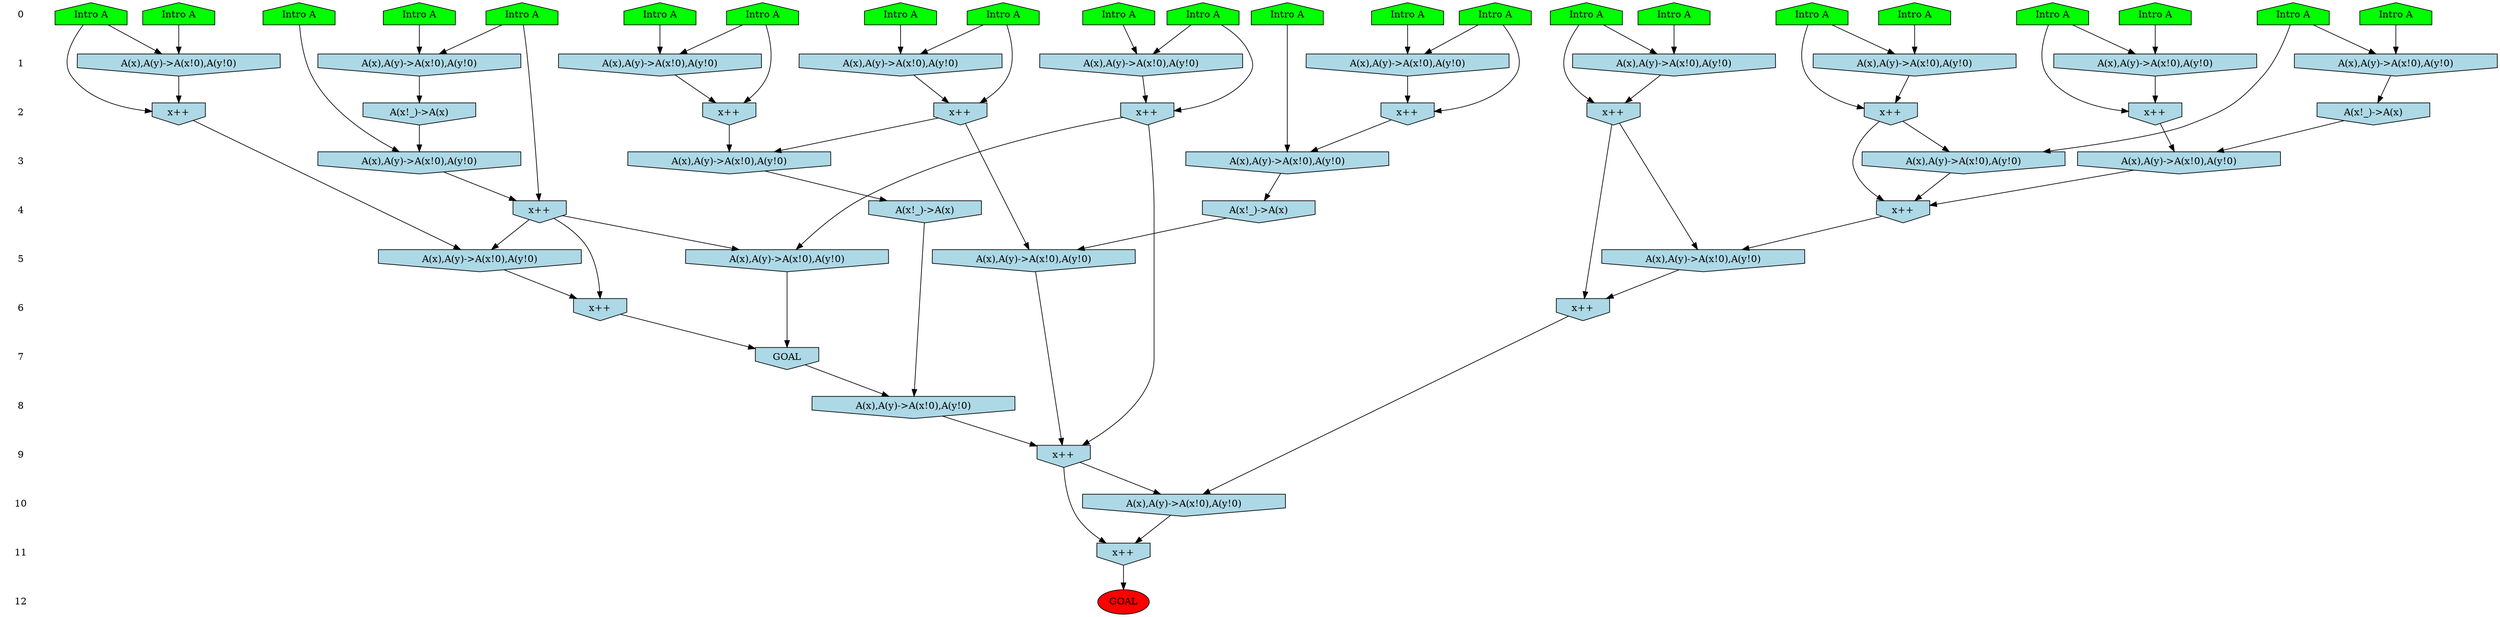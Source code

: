 /* Compression of 1 causal flows obtained in average at 2.516093E+00 t.u */
/* Compressed causal flows were: [758] */
digraph G{
 ranksep=.5 ; 
{ rank = same ; "0" [shape=plaintext] ; node_1 [label ="Intro A", shape=house, style=filled, fillcolor=green] ;
node_2 [label ="Intro A", shape=house, style=filled, fillcolor=green] ;
node_3 [label ="Intro A", shape=house, style=filled, fillcolor=green] ;
node_4 [label ="Intro A", shape=house, style=filled, fillcolor=green] ;
node_5 [label ="Intro A", shape=house, style=filled, fillcolor=green] ;
node_6 [label ="Intro A", shape=house, style=filled, fillcolor=green] ;
node_7 [label ="Intro A", shape=house, style=filled, fillcolor=green] ;
node_8 [label ="Intro A", shape=house, style=filled, fillcolor=green] ;
node_9 [label ="Intro A", shape=house, style=filled, fillcolor=green] ;
node_10 [label ="Intro A", shape=house, style=filled, fillcolor=green] ;
node_11 [label ="Intro A", shape=house, style=filled, fillcolor=green] ;
node_12 [label ="Intro A", shape=house, style=filled, fillcolor=green] ;
node_13 [label ="Intro A", shape=house, style=filled, fillcolor=green] ;
node_14 [label ="Intro A", shape=house, style=filled, fillcolor=green] ;
node_15 [label ="Intro A", shape=house, style=filled, fillcolor=green] ;
node_16 [label ="Intro A", shape=house, style=filled, fillcolor=green] ;
node_17 [label ="Intro A", shape=house, style=filled, fillcolor=green] ;
node_18 [label ="Intro A", shape=house, style=filled, fillcolor=green] ;
node_19 [label ="Intro A", shape=house, style=filled, fillcolor=green] ;
node_20 [label ="Intro A", shape=house, style=filled, fillcolor=green] ;
node_21 [label ="Intro A", shape=house, style=filled, fillcolor=green] ;
node_22 [label ="Intro A", shape=house, style=filled, fillcolor=green] ;
}
{ rank = same ; "1" [shape=plaintext] ; node_23 [label="A(x),A(y)->A(x!0),A(y!0)", shape=invhouse, style=filled, fillcolor = lightblue] ;
node_24 [label="A(x),A(y)->A(x!0),A(y!0)", shape=invhouse, style=filled, fillcolor = lightblue] ;
node_25 [label="A(x),A(y)->A(x!0),A(y!0)", shape=invhouse, style=filled, fillcolor = lightblue] ;
node_26 [label="A(x),A(y)->A(x!0),A(y!0)", shape=invhouse, style=filled, fillcolor = lightblue] ;
node_27 [label="A(x),A(y)->A(x!0),A(y!0)", shape=invhouse, style=filled, fillcolor = lightblue] ;
node_31 [label="A(x),A(y)->A(x!0),A(y!0)", shape=invhouse, style=filled, fillcolor = lightblue] ;
node_33 [label="A(x),A(y)->A(x!0),A(y!0)", shape=invhouse, style=filled, fillcolor = lightblue] ;
node_34 [label="A(x),A(y)->A(x!0),A(y!0)", shape=invhouse, style=filled, fillcolor = lightblue] ;
node_37 [label="A(x),A(y)->A(x!0),A(y!0)", shape=invhouse, style=filled, fillcolor = lightblue] ;
node_39 [label="A(x),A(y)->A(x!0),A(y!0)", shape=invhouse, style=filled, fillcolor = lightblue] ;
}
{ rank = same ; "2" [shape=plaintext] ; node_28 [label="x++", shape=invhouse, style=filled, fillcolor = lightblue] ;
node_29 [label="x++", shape=invhouse, style=filled, fillcolor = lightblue] ;
node_30 [label="x++", shape=invhouse, style=filled, fillcolor = lightblue] ;
node_32 [label="x++", shape=invhouse, style=filled, fillcolor = lightblue] ;
node_36 [label="x++", shape=invhouse, style=filled, fillcolor = lightblue] ;
node_38 [label="A(x!_)->A(x)", shape=invhouse, style=filled, fillcolor = lightblue] ;
node_41 [label="A(x!_)->A(x)", shape=invhouse, style=filled, fillcolor = lightblue] ;
node_42 [label="x++", shape=invhouse, style=filled, fillcolor = lightblue] ;
node_45 [label="x++", shape=invhouse, style=filled, fillcolor = lightblue] ;
node_46 [label="x++", shape=invhouse, style=filled, fillcolor = lightblue] ;
}
{ rank = same ; "3" [shape=plaintext] ; node_35 [label="A(x),A(y)->A(x!0),A(y!0)", shape=invhouse, style=filled, fillcolor = lightblue] ;
node_40 [label="A(x),A(y)->A(x!0),A(y!0)", shape=invhouse, style=filled, fillcolor = lightblue] ;
node_43 [label="A(x),A(y)->A(x!0),A(y!0)", shape=invhouse, style=filled, fillcolor = lightblue] ;
node_47 [label="A(x),A(y)->A(x!0),A(y!0)", shape=invhouse, style=filled, fillcolor = lightblue] ;
node_48 [label="A(x),A(y)->A(x!0),A(y!0)", shape=invhouse, style=filled, fillcolor = lightblue] ;
}
{ rank = same ; "4" [shape=plaintext] ; node_44 [label="x++", shape=invhouse, style=filled, fillcolor = lightblue] ;
node_50 [label="x++", shape=invhouse, style=filled, fillcolor = lightblue] ;
node_52 [label="A(x!_)->A(x)", shape=invhouse, style=filled, fillcolor = lightblue] ;
node_56 [label="A(x!_)->A(x)", shape=invhouse, style=filled, fillcolor = lightblue] ;
}
{ rank = same ; "5" [shape=plaintext] ; node_49 [label="A(x),A(y)->A(x!0),A(y!0)", shape=invhouse, style=filled, fillcolor = lightblue] ;
node_51 [label="A(x),A(y)->A(x!0),A(y!0)", shape=invhouse, style=filled, fillcolor = lightblue] ;
node_54 [label="A(x),A(y)->A(x!0),A(y!0)", shape=invhouse, style=filled, fillcolor = lightblue] ;
node_55 [label="A(x),A(y)->A(x!0),A(y!0)", shape=invhouse, style=filled, fillcolor = lightblue] ;
}
{ rank = same ; "6" [shape=plaintext] ; node_53 [label="x++", shape=invhouse, style=filled, fillcolor = lightblue] ;
node_57 [label="x++", shape=invhouse, style=filled, fillcolor = lightblue] ;
}
{ rank = same ; "7" [shape=plaintext] ; node_58 [label="GOAL", shape=invhouse, style=filled, fillcolor = lightblue] ;
}
{ rank = same ; "8" [shape=plaintext] ; node_59 [label="A(x),A(y)->A(x!0),A(y!0)", shape=invhouse, style=filled, fillcolor = lightblue] ;
}
{ rank = same ; "9" [shape=plaintext] ; node_60 [label="x++", shape=invhouse, style=filled, fillcolor = lightblue] ;
}
{ rank = same ; "10" [shape=plaintext] ; node_61 [label="A(x),A(y)->A(x!0),A(y!0)", shape=invhouse, style=filled, fillcolor = lightblue] ;
}
{ rank = same ; "11" [shape=plaintext] ; node_62 [label="x++", shape=invhouse, style=filled, fillcolor = lightblue] ;
}
{ rank = same ; "12" [shape=plaintext] ; node_63 [label ="GOAL", style=filled, fillcolor=red] ;
}
"0" -> "1" [style="invis"]; 
"1" -> "2" [style="invis"]; 
"2" -> "3" [style="invis"]; 
"3" -> "4" [style="invis"]; 
"4" -> "5" [style="invis"]; 
"5" -> "6" [style="invis"]; 
"6" -> "7" [style="invis"]; 
"7" -> "8" [style="invis"]; 
"8" -> "9" [style="invis"]; 
"9" -> "10" [style="invis"]; 
"10" -> "11" [style="invis"]; 
"11" -> "12" [style="invis"]; 
node_12 -> node_23
node_14 -> node_23
node_2 -> node_24
node_16 -> node_24
node_19 -> node_25
node_21 -> node_25
node_13 -> node_26
node_18 -> node_26
node_10 -> node_27
node_20 -> node_27
node_21 -> node_28
node_25 -> node_28
node_10 -> node_29
node_27 -> node_29
node_14 -> node_30
node_23 -> node_30
node_3 -> node_31
node_11 -> node_31
node_18 -> node_32
node_26 -> node_32
node_1 -> node_33
node_6 -> node_33
node_7 -> node_34
node_22 -> node_34
node_4 -> node_35
node_28 -> node_35
node_7 -> node_36
node_34 -> node_36
node_4 -> node_37
node_5 -> node_37
node_31 -> node_38
node_15 -> node_39
node_17 -> node_39
node_9 -> node_40
node_38 -> node_40
node_37 -> node_41
node_1 -> node_42
node_33 -> node_42
node_30 -> node_43
node_42 -> node_43
node_11 -> node_44
node_40 -> node_44
node_17 -> node_45
node_39 -> node_45
node_2 -> node_46
node_24 -> node_46
node_8 -> node_47
node_29 -> node_47
node_41 -> node_48
node_46 -> node_48
node_32 -> node_49
node_44 -> node_49
node_28 -> node_50
node_35 -> node_50
node_48 -> node_50
node_44 -> node_51
node_45 -> node_51
node_47 -> node_52
node_44 -> node_53
node_51 -> node_53
node_30 -> node_54
node_52 -> node_54
node_36 -> node_55
node_50 -> node_55
node_43 -> node_56
node_36 -> node_57
node_55 -> node_57
node_49 -> node_58
node_53 -> node_58
node_56 -> node_59
node_58 -> node_59
node_32 -> node_60
node_54 -> node_60
node_59 -> node_60
node_57 -> node_61
node_60 -> node_61
node_60 -> node_62
node_61 -> node_62
node_62 -> node_63
}
/*
 Dot generation time: 0.000233
*/